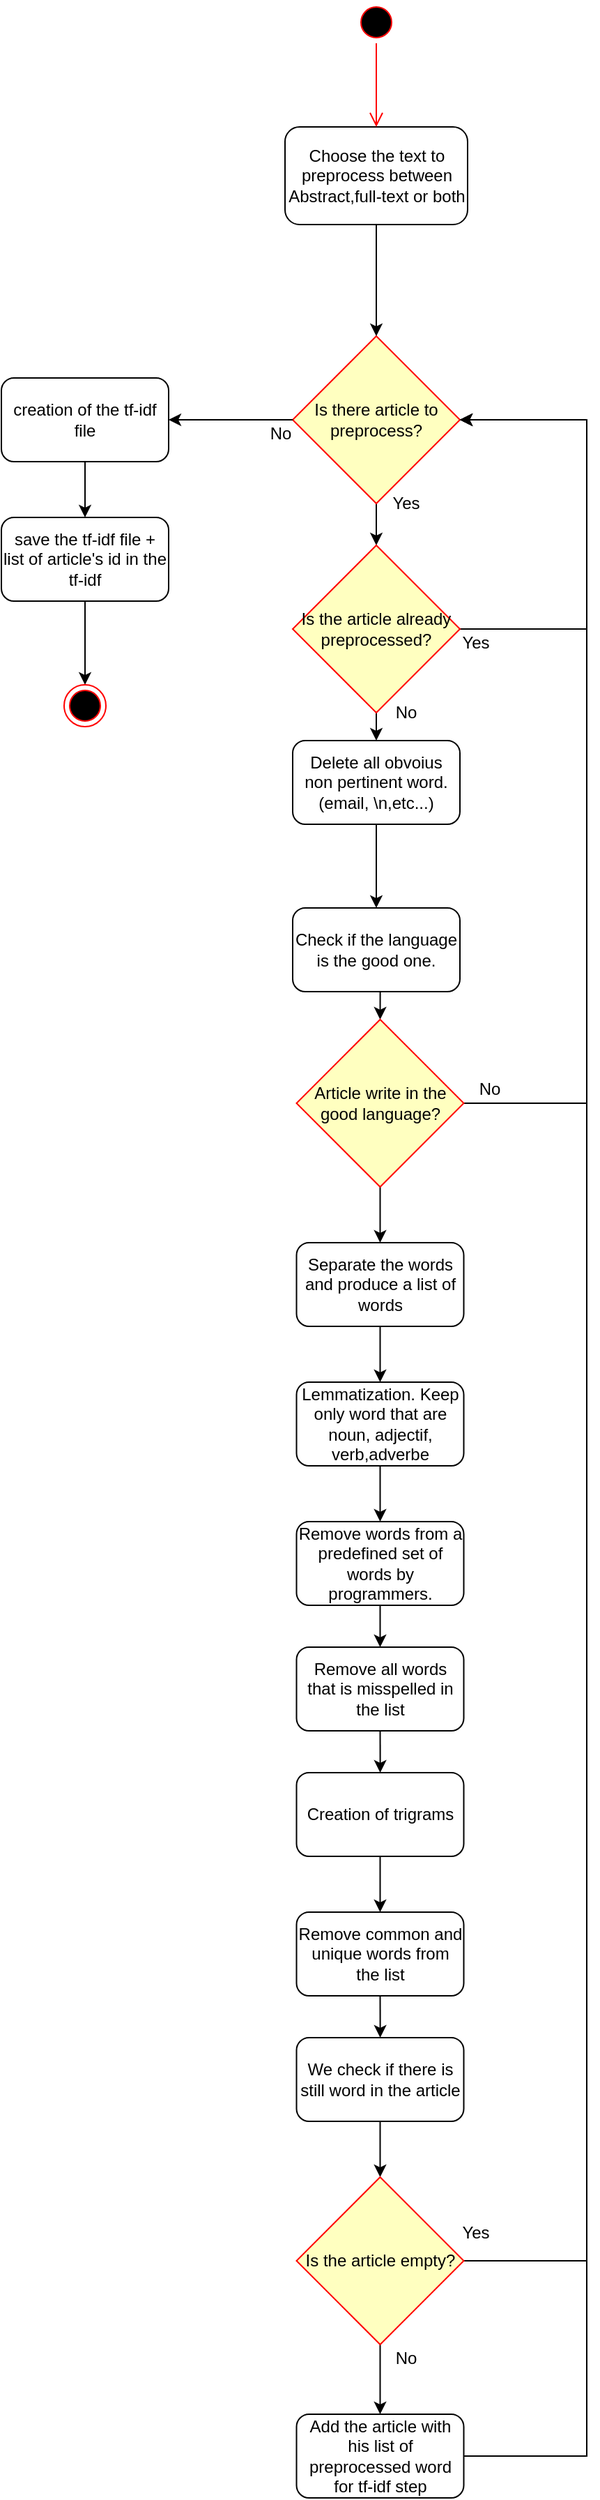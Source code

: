 <mxfile version="14.4.3" type="device"><diagram id="iPrMN6fIN1tzsyDhZU7Q" name="Page-1"><mxGraphModel dx="1350" dy="1985" grid="1" gridSize="10" guides="1" tooltips="1" connect="1" arrows="1" fold="1" page="1" pageScale="1" pageWidth="827" pageHeight="1169" math="0" shadow="0"><root><mxCell id="0"/><mxCell id="1" parent="0"/><mxCell id="X9o60PTpkesRz6QfFEay-1" value="" style="ellipse;html=1;shape=startState;fillColor=#000000;strokeColor=#ff0000;" vertex="1" parent="1"><mxGeometry x="384" y="-230" width="30" height="30" as="geometry"/></mxCell><mxCell id="X9o60PTpkesRz6QfFEay-28" style="edgeStyle=orthogonalEdgeStyle;rounded=0;orthogonalLoop=1;jettySize=auto;html=1;exitX=0.5;exitY=1;exitDx=0;exitDy=0;entryX=0.5;entryY=0;entryDx=0;entryDy=0;" edge="1" parent="1" source="X9o60PTpkesRz6QfFEay-4" target="X9o60PTpkesRz6QfFEay-17"><mxGeometry relative="1" as="geometry"/></mxCell><mxCell id="X9o60PTpkesRz6QfFEay-4" value="Is there article to preprocess?" style="rhombus;whiteSpace=wrap;html=1;fillColor=#ffffc0;strokeColor=#ff0000;" vertex="1" parent="1"><mxGeometry x="339" y="10" width="120" height="120" as="geometry"/></mxCell><mxCell id="X9o60PTpkesRz6QfFEay-40" style="edgeStyle=orthogonalEdgeStyle;rounded=0;orthogonalLoop=1;jettySize=auto;html=1;exitX=0.5;exitY=1;exitDx=0;exitDy=0;" edge="1" parent="1" source="X9o60PTpkesRz6QfFEay-10" target="X9o60PTpkesRz6QfFEay-11"><mxGeometry relative="1" as="geometry"/></mxCell><mxCell id="X9o60PTpkesRz6QfFEay-10" value="Delete all obvoius non pertinent word.&lt;br&gt;(email, \n,etc...)" style="rounded=1;whiteSpace=wrap;html=1;" vertex="1" parent="1"><mxGeometry x="339" y="300" width="120" height="60" as="geometry"/></mxCell><mxCell id="X9o60PTpkesRz6QfFEay-41" style="edgeStyle=orthogonalEdgeStyle;rounded=0;orthogonalLoop=1;jettySize=auto;html=1;exitX=0.5;exitY=1;exitDx=0;exitDy=0;entryX=0.5;entryY=0;entryDx=0;entryDy=0;" edge="1" parent="1" source="X9o60PTpkesRz6QfFEay-11" target="X9o60PTpkesRz6QfFEay-15"><mxGeometry relative="1" as="geometry"/></mxCell><mxCell id="X9o60PTpkesRz6QfFEay-11" value="Check if the language is the good one." style="rounded=1;whiteSpace=wrap;html=1;" vertex="1" parent="1"><mxGeometry x="339" y="420" width="120" height="60" as="geometry"/></mxCell><mxCell id="X9o60PTpkesRz6QfFEay-42" style="edgeStyle=orthogonalEdgeStyle;rounded=0;orthogonalLoop=1;jettySize=auto;html=1;exitX=1;exitY=0.5;exitDx=0;exitDy=0;entryX=1;entryY=0.5;entryDx=0;entryDy=0;" edge="1" parent="1" source="X9o60PTpkesRz6QfFEay-15" target="X9o60PTpkesRz6QfFEay-4"><mxGeometry relative="1" as="geometry"><mxPoint x="550" y="60" as="targetPoint"/><Array as="points"><mxPoint x="550" y="560"/><mxPoint x="550" y="70"/></Array></mxGeometry></mxCell><mxCell id="X9o60PTpkesRz6QfFEay-44" style="edgeStyle=orthogonalEdgeStyle;rounded=0;orthogonalLoop=1;jettySize=auto;html=1;exitX=0.5;exitY=1;exitDx=0;exitDy=0;entryX=0.5;entryY=0;entryDx=0;entryDy=0;" edge="1" parent="1" source="X9o60PTpkesRz6QfFEay-15" target="X9o60PTpkesRz6QfFEay-16"><mxGeometry relative="1" as="geometry"/></mxCell><mxCell id="X9o60PTpkesRz6QfFEay-15" value="Article write in the good language?" style="rhombus;whiteSpace=wrap;html=1;fillColor=#ffffc0;strokeColor=#ff0000;" vertex="1" parent="1"><mxGeometry x="341.75" y="500" width="120" height="120" as="geometry"/></mxCell><mxCell id="X9o60PTpkesRz6QfFEay-45" style="edgeStyle=orthogonalEdgeStyle;rounded=0;orthogonalLoop=1;jettySize=auto;html=1;exitX=0.5;exitY=1;exitDx=0;exitDy=0;" edge="1" parent="1" source="X9o60PTpkesRz6QfFEay-16" target="X9o60PTpkesRz6QfFEay-19"><mxGeometry relative="1" as="geometry"/></mxCell><mxCell id="X9o60PTpkesRz6QfFEay-16" value="Separate the words and produce a list of words" style="rounded=1;whiteSpace=wrap;html=1;" vertex="1" parent="1"><mxGeometry x="341.75" y="660" width="120" height="60" as="geometry"/></mxCell><mxCell id="X9o60PTpkesRz6QfFEay-37" style="edgeStyle=orthogonalEdgeStyle;rounded=0;orthogonalLoop=1;jettySize=auto;html=1;exitX=1;exitY=0.5;exitDx=0;exitDy=0;entryX=1;entryY=0.5;entryDx=0;entryDy=0;" edge="1" parent="1" source="X9o60PTpkesRz6QfFEay-17" target="X9o60PTpkesRz6QfFEay-4"><mxGeometry relative="1" as="geometry"><Array as="points"><mxPoint x="550" y="220"/><mxPoint x="550" y="70"/></Array></mxGeometry></mxCell><mxCell id="X9o60PTpkesRz6QfFEay-39" style="edgeStyle=orthogonalEdgeStyle;rounded=0;orthogonalLoop=1;jettySize=auto;html=1;exitX=0.5;exitY=1;exitDx=0;exitDy=0;entryX=0.5;entryY=0;entryDx=0;entryDy=0;" edge="1" parent="1" source="X9o60PTpkesRz6QfFEay-17" target="X9o60PTpkesRz6QfFEay-10"><mxGeometry relative="1" as="geometry"/></mxCell><mxCell id="X9o60PTpkesRz6QfFEay-17" value="Is the article already preprocessed?" style="rhombus;whiteSpace=wrap;html=1;fillColor=#ffffc0;strokeColor=#ff0000;" vertex="1" parent="1"><mxGeometry x="339" y="160" width="120" height="120" as="geometry"/></mxCell><mxCell id="X9o60PTpkesRz6QfFEay-26" style="edgeStyle=orthogonalEdgeStyle;rounded=0;orthogonalLoop=1;jettySize=auto;html=1;exitX=0.5;exitY=1;exitDx=0;exitDy=0;entryX=0.5;entryY=0;entryDx=0;entryDy=0;" edge="1" parent="1" source="X9o60PTpkesRz6QfFEay-8" target="X9o60PTpkesRz6QfFEay-4"><mxGeometry relative="1" as="geometry"/></mxCell><mxCell id="X9o60PTpkesRz6QfFEay-8" value="Choose the text to preprocess between Abstract,full-text or both" style="rounded=1;whiteSpace=wrap;html=1;" vertex="1" parent="1"><mxGeometry x="333.5" y="-140" width="131" height="70" as="geometry"/></mxCell><mxCell id="X9o60PTpkesRz6QfFEay-18" value="" style="edgeStyle=orthogonalEdgeStyle;html=1;verticalAlign=bottom;endArrow=open;endSize=8;strokeColor=#ff0000;" edge="1" parent="1" source="X9o60PTpkesRz6QfFEay-1" target="X9o60PTpkesRz6QfFEay-8"><mxGeometry relative="1" as="geometry"><mxPoint x="399" y="-80" as="targetPoint"/><mxPoint x="399" y="-200" as="sourcePoint"/></mxGeometry></mxCell><mxCell id="X9o60PTpkesRz6QfFEay-46" style="edgeStyle=orthogonalEdgeStyle;rounded=0;orthogonalLoop=1;jettySize=auto;html=1;exitX=0.5;exitY=1;exitDx=0;exitDy=0;" edge="1" parent="1" source="X9o60PTpkesRz6QfFEay-19" target="X9o60PTpkesRz6QfFEay-20"><mxGeometry relative="1" as="geometry"/></mxCell><mxCell id="X9o60PTpkesRz6QfFEay-19" value="Lemmatization. Keep only word that are noun, adjectif, verb,adverbe" style="rounded=1;whiteSpace=wrap;html=1;" vertex="1" parent="1"><mxGeometry x="341.75" y="760" width="120" height="60" as="geometry"/></mxCell><mxCell id="X9o60PTpkesRz6QfFEay-47" style="edgeStyle=orthogonalEdgeStyle;rounded=0;orthogonalLoop=1;jettySize=auto;html=1;exitX=0.5;exitY=1;exitDx=0;exitDy=0;entryX=0.5;entryY=0;entryDx=0;entryDy=0;" edge="1" parent="1" source="X9o60PTpkesRz6QfFEay-20" target="X9o60PTpkesRz6QfFEay-21"><mxGeometry relative="1" as="geometry"/></mxCell><mxCell id="X9o60PTpkesRz6QfFEay-20" value="Remove words from a predefined set of words by programmers." style="rounded=1;whiteSpace=wrap;html=1;" vertex="1" parent="1"><mxGeometry x="341.75" y="860" width="120" height="60" as="geometry"/></mxCell><mxCell id="X9o60PTpkesRz6QfFEay-48" style="edgeStyle=orthogonalEdgeStyle;rounded=0;orthogonalLoop=1;jettySize=auto;html=1;exitX=0.5;exitY=1;exitDx=0;exitDy=0;" edge="1" parent="1" source="X9o60PTpkesRz6QfFEay-21" target="X9o60PTpkesRz6QfFEay-22"><mxGeometry relative="1" as="geometry"/></mxCell><mxCell id="X9o60PTpkesRz6QfFEay-21" value="Remove all words that is misspelled in the list" style="rounded=1;whiteSpace=wrap;html=1;" vertex="1" parent="1"><mxGeometry x="341.75" y="950" width="120" height="60" as="geometry"/></mxCell><mxCell id="X9o60PTpkesRz6QfFEay-49" style="edgeStyle=orthogonalEdgeStyle;rounded=0;orthogonalLoop=1;jettySize=auto;html=1;exitX=0.5;exitY=1;exitDx=0;exitDy=0;" edge="1" parent="1" source="X9o60PTpkesRz6QfFEay-22" target="X9o60PTpkesRz6QfFEay-23"><mxGeometry relative="1" as="geometry"/></mxCell><mxCell id="X9o60PTpkesRz6QfFEay-22" value="Creation of trigrams" style="rounded=1;whiteSpace=wrap;html=1;" vertex="1" parent="1"><mxGeometry x="341.75" y="1040" width="120" height="60" as="geometry"/></mxCell><mxCell id="X9o60PTpkesRz6QfFEay-50" style="edgeStyle=orthogonalEdgeStyle;rounded=0;orthogonalLoop=1;jettySize=auto;html=1;exitX=0.5;exitY=1;exitDx=0;exitDy=0;" edge="1" parent="1" source="X9o60PTpkesRz6QfFEay-23" target="X9o60PTpkesRz6QfFEay-24"><mxGeometry relative="1" as="geometry"/></mxCell><mxCell id="X9o60PTpkesRz6QfFEay-23" value="Remove common and unique words from the list" style="rounded=1;whiteSpace=wrap;html=1;" vertex="1" parent="1"><mxGeometry x="341.75" y="1140" width="120" height="60" as="geometry"/></mxCell><mxCell id="X9o60PTpkesRz6QfFEay-51" style="edgeStyle=orthogonalEdgeStyle;rounded=0;orthogonalLoop=1;jettySize=auto;html=1;exitX=0.5;exitY=1;exitDx=0;exitDy=0;entryX=0.5;entryY=0;entryDx=0;entryDy=0;" edge="1" parent="1" source="X9o60PTpkesRz6QfFEay-24" target="X9o60PTpkesRz6QfFEay-25"><mxGeometry relative="1" as="geometry"/></mxCell><mxCell id="X9o60PTpkesRz6QfFEay-24" value="We check if there is still word in the article" style="rounded=1;whiteSpace=wrap;html=1;" vertex="1" parent="1"><mxGeometry x="341.75" y="1230" width="120" height="60" as="geometry"/></mxCell><mxCell id="X9o60PTpkesRz6QfFEay-53" style="edgeStyle=orthogonalEdgeStyle;rounded=0;orthogonalLoop=1;jettySize=auto;html=1;exitX=0.5;exitY=1;exitDx=0;exitDy=0;" edge="1" parent="1" source="X9o60PTpkesRz6QfFEay-25" target="X9o60PTpkesRz6QfFEay-52"><mxGeometry relative="1" as="geometry"/></mxCell><mxCell id="X9o60PTpkesRz6QfFEay-56" style="edgeStyle=orthogonalEdgeStyle;rounded=0;orthogonalLoop=1;jettySize=auto;html=1;exitX=1;exitY=0.5;exitDx=0;exitDy=0;entryX=1;entryY=0.5;entryDx=0;entryDy=0;" edge="1" parent="1" source="X9o60PTpkesRz6QfFEay-25" target="X9o60PTpkesRz6QfFEay-4"><mxGeometry relative="1" as="geometry"><Array as="points"><mxPoint x="550" y="1390"/><mxPoint x="550" y="70"/></Array></mxGeometry></mxCell><mxCell id="X9o60PTpkesRz6QfFEay-25" value="Is the article empty?" style="rhombus;whiteSpace=wrap;html=1;fillColor=#ffffc0;strokeColor=#ff0000;" vertex="1" parent="1"><mxGeometry x="341.75" y="1330" width="120" height="120" as="geometry"/></mxCell><mxCell id="X9o60PTpkesRz6QfFEay-29" value="Yes" style="text;html=1;align=center;verticalAlign=middle;resizable=0;points=[];autosize=1;" vertex="1" parent="1"><mxGeometry x="400" y="120" width="40" height="20" as="geometry"/></mxCell><mxCell id="X9o60PTpkesRz6QfFEay-35" style="edgeStyle=orthogonalEdgeStyle;rounded=0;orthogonalLoop=1;jettySize=auto;html=1;exitX=0.5;exitY=1;exitDx=0;exitDy=0;entryX=0.5;entryY=0;entryDx=0;entryDy=0;" edge="1" parent="1" source="X9o60PTpkesRz6QfFEay-30" target="X9o60PTpkesRz6QfFEay-33"><mxGeometry relative="1" as="geometry"/></mxCell><mxCell id="X9o60PTpkesRz6QfFEay-30" value="creation of the tf-idf file" style="rounded=1;whiteSpace=wrap;html=1;" vertex="1" parent="1"><mxGeometry x="130" y="40" width="120" height="60" as="geometry"/></mxCell><mxCell id="X9o60PTpkesRz6QfFEay-31" value="" style="endArrow=classic;html=1;entryX=1;entryY=0.5;entryDx=0;entryDy=0;exitX=0;exitY=0.5;exitDx=0;exitDy=0;" edge="1" parent="1" source="X9o60PTpkesRz6QfFEay-4" target="X9o60PTpkesRz6QfFEay-30"><mxGeometry width="50" height="50" relative="1" as="geometry"><mxPoint x="260" y="140" as="sourcePoint"/><mxPoint x="310" y="90" as="targetPoint"/></mxGeometry></mxCell><mxCell id="X9o60PTpkesRz6QfFEay-32" value="No" style="text;html=1;align=center;verticalAlign=middle;resizable=0;points=[];autosize=1;" vertex="1" parent="1"><mxGeometry x="315" y="70" width="30" height="20" as="geometry"/></mxCell><mxCell id="X9o60PTpkesRz6QfFEay-36" style="edgeStyle=orthogonalEdgeStyle;rounded=0;orthogonalLoop=1;jettySize=auto;html=1;exitX=0.5;exitY=1;exitDx=0;exitDy=0;entryX=0.5;entryY=0;entryDx=0;entryDy=0;" edge="1" parent="1" source="X9o60PTpkesRz6QfFEay-33" target="X9o60PTpkesRz6QfFEay-34"><mxGeometry relative="1" as="geometry"/></mxCell><mxCell id="X9o60PTpkesRz6QfFEay-33" value="save the tf-idf file + list of article's id in the tf-idf" style="rounded=1;whiteSpace=wrap;html=1;" vertex="1" parent="1"><mxGeometry x="130" y="140" width="120" height="60" as="geometry"/></mxCell><mxCell id="X9o60PTpkesRz6QfFEay-34" value="" style="ellipse;html=1;shape=endState;fillColor=#000000;strokeColor=#ff0000;" vertex="1" parent="1"><mxGeometry x="175" y="260" width="30" height="30" as="geometry"/></mxCell><mxCell id="X9o60PTpkesRz6QfFEay-38" style="edgeStyle=orthogonalEdgeStyle;rounded=0;orthogonalLoop=1;jettySize=auto;html=1;exitX=0.5;exitY=1;exitDx=0;exitDy=0;" edge="1" parent="1" source="X9o60PTpkesRz6QfFEay-17" target="X9o60PTpkesRz6QfFEay-17"><mxGeometry relative="1" as="geometry"/></mxCell><mxCell id="X9o60PTpkesRz6QfFEay-43" value="No" style="text;html=1;align=center;verticalAlign=middle;resizable=0;points=[];autosize=1;" vertex="1" parent="1"><mxGeometry x="464.5" y="540" width="30" height="20" as="geometry"/></mxCell><mxCell id="X9o60PTpkesRz6QfFEay-55" style="edgeStyle=orthogonalEdgeStyle;rounded=0;orthogonalLoop=1;jettySize=auto;html=1;exitX=1;exitY=0.5;exitDx=0;exitDy=0;entryX=1;entryY=0.5;entryDx=0;entryDy=0;" edge="1" parent="1" source="X9o60PTpkesRz6QfFEay-52" target="X9o60PTpkesRz6QfFEay-4"><mxGeometry relative="1" as="geometry"><Array as="points"><mxPoint x="550" y="1530"/><mxPoint x="550" y="70"/></Array></mxGeometry></mxCell><mxCell id="X9o60PTpkesRz6QfFEay-52" value="Add the article with his list of preprocessed word for tf-idf step" style="rounded=1;whiteSpace=wrap;html=1;" vertex="1" parent="1"><mxGeometry x="341.75" y="1500" width="120" height="60" as="geometry"/></mxCell><mxCell id="X9o60PTpkesRz6QfFEay-54" value="No" style="text;html=1;align=center;verticalAlign=middle;resizable=0;points=[];autosize=1;" vertex="1" parent="1"><mxGeometry x="405" y="1450" width="30" height="20" as="geometry"/></mxCell><mxCell id="X9o60PTpkesRz6QfFEay-57" value="Yes" style="text;html=1;align=center;verticalAlign=middle;resizable=0;points=[];autosize=1;" vertex="1" parent="1"><mxGeometry x="450" y="1360" width="40" height="20" as="geometry"/></mxCell><mxCell id="X9o60PTpkesRz6QfFEay-58" value="Yes" style="text;html=1;align=center;verticalAlign=middle;resizable=0;points=[];autosize=1;" vertex="1" parent="1"><mxGeometry x="450" y="220" width="40" height="20" as="geometry"/></mxCell><mxCell id="X9o60PTpkesRz6QfFEay-59" value="No" style="text;html=1;align=center;verticalAlign=middle;resizable=0;points=[];autosize=1;" vertex="1" parent="1"><mxGeometry x="405" y="270" width="30" height="20" as="geometry"/></mxCell></root></mxGraphModel></diagram></mxfile>
